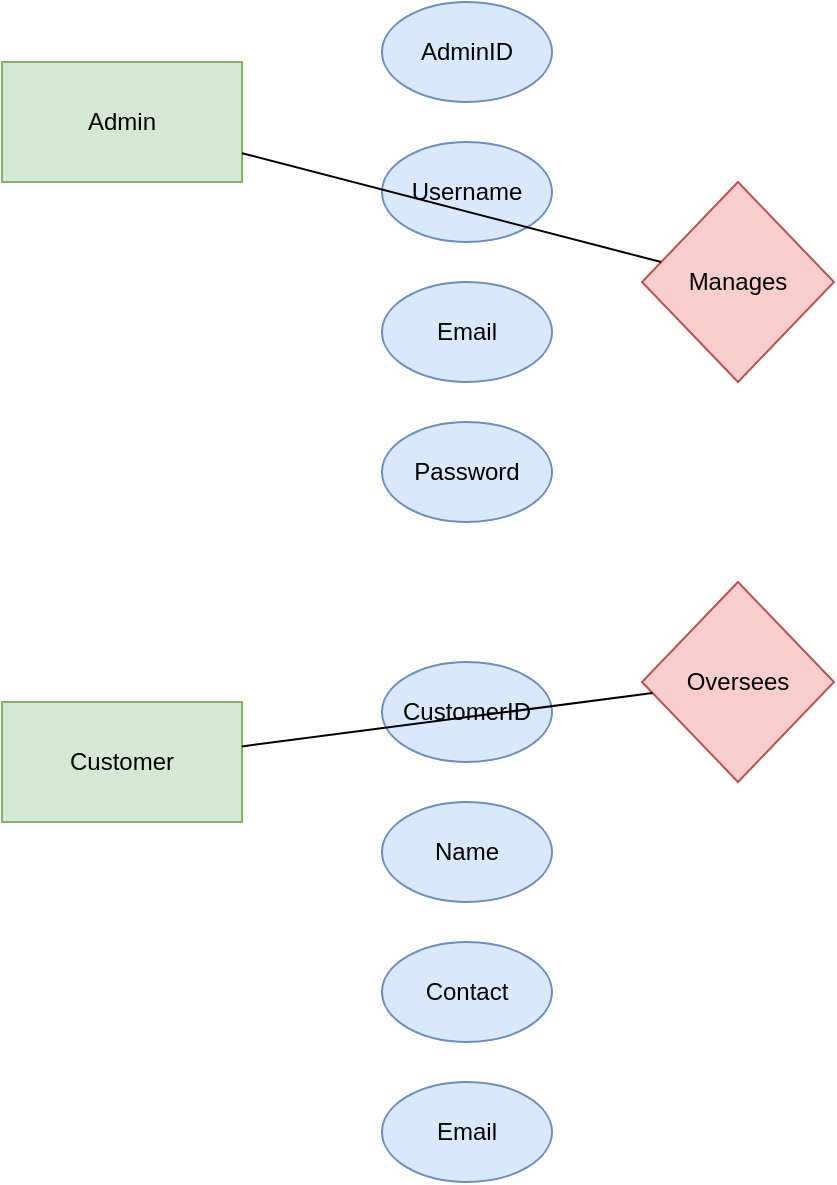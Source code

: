 <mxfile version="26.0.3">
  <diagram name="ER Diagram" id="ER-Diagram-1">
    <mxGraphModel dx="1116" dy="704" grid="1" gridSize="8" guides="1" tooltips="1" connect="1" arrows="1" fold="1" page="0" pageScale="1" pageWidth="1390" pageHeight="980" math="0" shadow="0">
      <root>
        <mxCell id="0" />
        <mxCell id="1" parent="0" />

        <!-- Admin Entity -->
        <mxCell id="Admin" value="Admin" style="rounded=0;whiteSpace=wrap;html=1;fillColor=#d5e8d4;strokeColor=#82b366;" vertex="1" parent="1">
          <mxGeometry x="80" y="80" width="120" height="60" as="geometry" />
        </mxCell>
        <mxCell id="AdminID" value="AdminID" style="ellipse;whiteSpace=wrap;html=1;fillColor=#dae8fc;strokeColor=#6c8ebf;" vertex="1" parent="1">
          <mxGeometry x="270" y="50" width="85" height="50" as="geometry" />
        </mxCell>
        <mxCell id="Username" value="Username" style="ellipse;whiteSpace=wrap;html=1;fillColor=#dae8fc;strokeColor=#6c8ebf;" vertex="1" parent="1">
          <mxGeometry x="270" y="120" width="85" height="50" as="geometry" />
        </mxCell>
        <mxCell id="Email" value="Email" style="ellipse;whiteSpace=wrap;html=1;fillColor=#dae8fc;strokeColor=#6c8ebf;" vertex="1" parent="1">
          <mxGeometry x="270" y="190" width="85" height="50" as="geometry" />
        </mxCell>
        <mxCell id="Password" value="Password" style="ellipse;whiteSpace=wrap;html=1;fillColor=#dae8fc;strokeColor=#6c8ebf;" vertex="1" parent="1">
          <mxGeometry x="270" y="260" width="85" height="50" as="geometry" />
        </mxCell>

        <!-- Relationships -->
        <mxCell id="Manages" value="Manages" style="rhombus;whiteSpace=wrap;html=1;fillColor=#f8cecc;strokeColor=#b85450;" vertex="1" parent="1">
          <mxGeometry x="400" y="140" width="96" height="100" as="geometry" />
        </mxCell>

        <mxCell id="Oversees" value="Oversees" style="rhombus;whiteSpace=wrap;html=1;fillColor=#f8cecc;strokeColor=#b85450;" vertex="1" parent="1">
          <mxGeometry x="400" y="340" width="96" height="100" as="geometry" />
        </mxCell>

        <!-- Add the remaining entities such as Customer, Book, Cart, etc., and their attributes -->
        <mxCell id="Customer" value="Customer" style="rounded=0;whiteSpace=wrap;html=1;fillColor=#d5e8d4;strokeColor=#82b366;" vertex="1" parent="1">
          <mxGeometry x="80" y="400" width="120" height="60" as="geometry" />
        </mxCell>
        <mxCell id="CustomerID" value="CustomerID" style="ellipse;whiteSpace=wrap;html=1;fillColor=#dae8fc;strokeColor=#6c8ebf;" vertex="1" parent="1">
          <mxGeometry x="270" y="380" width="85" height="50" as="geometry" />
        </mxCell>
        <mxCell id="Name" value="Name" style="ellipse;whiteSpace=wrap;html=1;fillColor=#dae8fc;strokeColor=#6c8ebf;" vertex="1" parent="1">
          <mxGeometry x="270" y="450" width="85" height="50" as="geometry" />
        </mxCell>
        <mxCell id="Contact" value="Contact" style="ellipse;whiteSpace=wrap;html=1;fillColor=#dae8fc;strokeColor=#6c8ebf;" vertex="1" parent="1">
          <mxGeometry x="270" y="520" width="85" height="50" as="geometry" />
        </mxCell>
        <mxCell id="CustomerEmail" value="Email" style="ellipse;whiteSpace=wrap;html=1;fillColor=#dae8fc;strokeColor=#6c8ebf;" vertex="1" parent="1">
          <mxGeometry x="270" y="590" width="85" height="50" as="geometry" />
        </mxCell>

        <!-- Add lines connecting entities to attributes and relationships -->
        <mxCell id="Connect1" value="" style="endArrow=none;html=1;rounded=0;" edge="1" parent="1" source="Admin" target="Manages">
          <mxGeometry relative="1" as="geometry" />
        </mxCell>
        <mxCell id="Connect2" value="" style="endArrow=none;html=1;rounded=0;" edge="1" parent="1" source="Customer" target="Oversees">
          <mxGeometry relative="1" as="geometry" />
        </mxCell>

      </root>
    </mxGraphModel>
  </diagram>
</mxfile>
